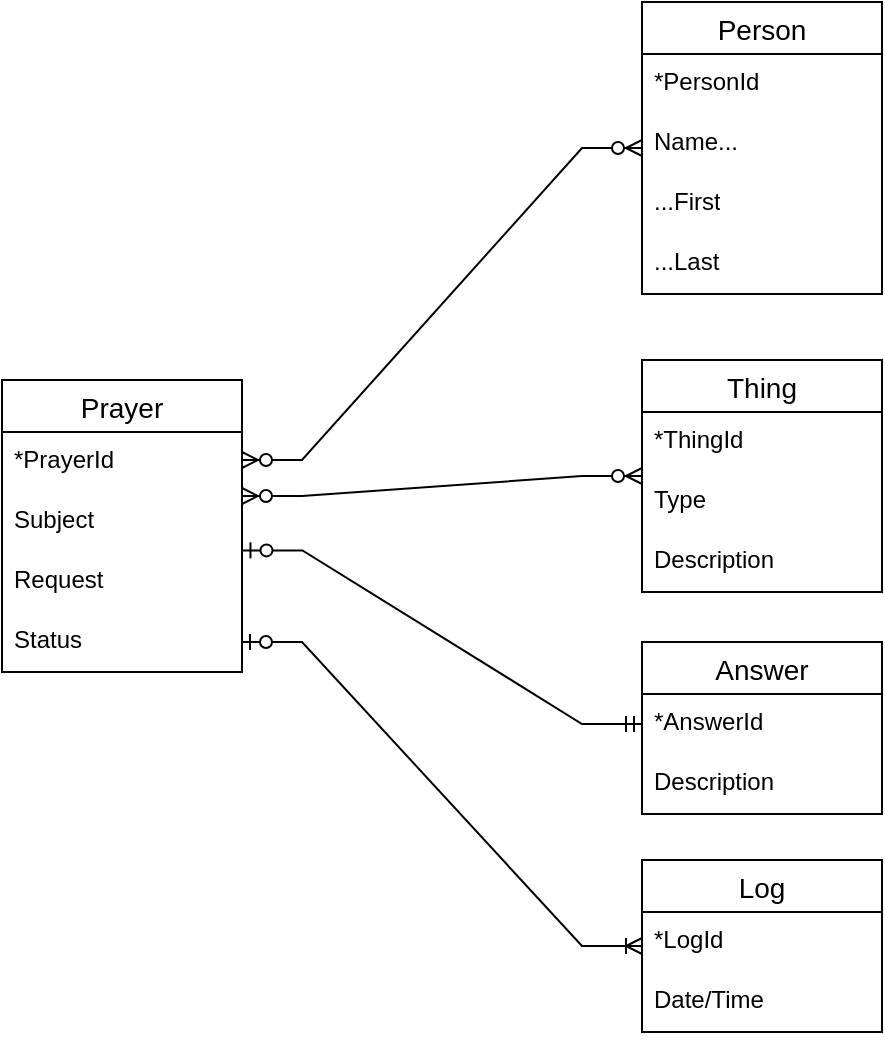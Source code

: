 <mxfile version="26.0.9">
  <diagram id="R2lEEEUBdFMjLlhIrx00" name="Page-1">
    <mxGraphModel dx="1278" dy="625" grid="1" gridSize="10" guides="1" tooltips="1" connect="1" arrows="1" fold="1" page="1" pageScale="1" pageWidth="850" pageHeight="1100" math="0" shadow="0" extFonts="Permanent Marker^https://fonts.googleapis.com/css?family=Permanent+Marker">
      <root>
        <mxCell id="0" />
        <mxCell id="1" parent="0" />
        <mxCell id="VQnIeCWifAlYvw1B20Jr-1" value="Prayer" style="swimlane;fontStyle=0;childLayout=stackLayout;horizontal=1;startSize=26;horizontalStack=0;resizeParent=1;resizeParentMax=0;resizeLast=0;collapsible=1;marginBottom=0;align=center;fontSize=14;" parent="1" vertex="1">
          <mxGeometry x="160" y="320" width="120" height="146" as="geometry" />
        </mxCell>
        <mxCell id="VQnIeCWifAlYvw1B20Jr-2" value="*PrayerId" style="text;strokeColor=none;fillColor=none;spacingLeft=4;spacingRight=4;overflow=hidden;rotatable=0;points=[[0,0.5],[1,0.5]];portConstraint=eastwest;fontSize=12;whiteSpace=wrap;html=1;" parent="VQnIeCWifAlYvw1B20Jr-1" vertex="1">
          <mxGeometry y="26" width="120" height="30" as="geometry" />
        </mxCell>
        <mxCell id="VQnIeCWifAlYvw1B20Jr-3" value="Subject" style="text;strokeColor=none;fillColor=none;spacingLeft=4;spacingRight=4;overflow=hidden;rotatable=0;points=[[0,0.5],[1,0.5]];portConstraint=eastwest;fontSize=12;whiteSpace=wrap;html=1;" parent="VQnIeCWifAlYvw1B20Jr-1" vertex="1">
          <mxGeometry y="56" width="120" height="30" as="geometry" />
        </mxCell>
        <mxCell id="VQnIeCWifAlYvw1B20Jr-4" value="Request" style="text;strokeColor=none;fillColor=none;spacingLeft=4;spacingRight=4;overflow=hidden;rotatable=0;points=[[0,0.5],[1,0.5]];portConstraint=eastwest;fontSize=12;whiteSpace=wrap;html=1;" parent="VQnIeCWifAlYvw1B20Jr-1" vertex="1">
          <mxGeometry y="86" width="120" height="30" as="geometry" />
        </mxCell>
        <mxCell id="VQnIeCWifAlYvw1B20Jr-18" value="Status" style="text;strokeColor=none;fillColor=none;spacingLeft=4;spacingRight=4;overflow=hidden;rotatable=0;points=[[0,0.5],[1,0.5]];portConstraint=eastwest;fontSize=12;whiteSpace=wrap;html=1;" parent="VQnIeCWifAlYvw1B20Jr-1" vertex="1">
          <mxGeometry y="116" width="120" height="30" as="geometry" />
        </mxCell>
        <mxCell id="VQnIeCWifAlYvw1B20Jr-23" value="Person" style="swimlane;fontStyle=0;childLayout=stackLayout;horizontal=1;startSize=26;horizontalStack=0;resizeParent=1;resizeParentMax=0;resizeLast=0;collapsible=1;marginBottom=0;align=center;fontSize=14;" parent="1" vertex="1">
          <mxGeometry x="480" y="131" width="120" height="146" as="geometry" />
        </mxCell>
        <mxCell id="VQnIeCWifAlYvw1B20Jr-24" value="*PersonId" style="text;strokeColor=none;fillColor=none;spacingLeft=4;spacingRight=4;overflow=hidden;rotatable=0;points=[[0,0.5],[1,0.5]];portConstraint=eastwest;fontSize=12;whiteSpace=wrap;html=1;" parent="VQnIeCWifAlYvw1B20Jr-23" vertex="1">
          <mxGeometry y="26" width="120" height="30" as="geometry" />
        </mxCell>
        <mxCell id="VQnIeCWifAlYvw1B20Jr-26" value="Name..." style="text;strokeColor=none;fillColor=none;spacingLeft=4;spacingRight=4;overflow=hidden;rotatable=0;points=[[0,0.5],[1,0.5]];portConstraint=eastwest;fontSize=12;whiteSpace=wrap;html=1;" parent="VQnIeCWifAlYvw1B20Jr-23" vertex="1">
          <mxGeometry y="56" width="120" height="30" as="geometry" />
        </mxCell>
        <mxCell id="VQnIeCWifAlYvw1B20Jr-27" value="...First" style="text;strokeColor=none;fillColor=none;spacingLeft=4;spacingRight=4;overflow=hidden;rotatable=0;points=[[0,0.5],[1,0.5]];portConstraint=eastwest;fontSize=12;whiteSpace=wrap;html=1;" parent="VQnIeCWifAlYvw1B20Jr-23" vertex="1">
          <mxGeometry y="86" width="120" height="30" as="geometry" />
        </mxCell>
        <mxCell id="VQnIeCWifAlYvw1B20Jr-28" value="...Last" style="text;strokeColor=none;fillColor=none;spacingLeft=4;spacingRight=4;overflow=hidden;rotatable=0;points=[[0,0.5],[1,0.5]];portConstraint=eastwest;fontSize=12;whiteSpace=wrap;html=1;" parent="VQnIeCWifAlYvw1B20Jr-23" vertex="1">
          <mxGeometry y="116" width="120" height="30" as="geometry" />
        </mxCell>
        <mxCell id="VQnIeCWifAlYvw1B20Jr-29" value="Thing" style="swimlane;fontStyle=0;childLayout=stackLayout;horizontal=1;startSize=26;horizontalStack=0;resizeParent=1;resizeParentMax=0;resizeLast=0;collapsible=1;marginBottom=0;align=center;fontSize=14;" parent="1" vertex="1">
          <mxGeometry x="480" y="310" width="120" height="116" as="geometry" />
        </mxCell>
        <mxCell id="VQnIeCWifAlYvw1B20Jr-30" value="*ThingId" style="text;strokeColor=none;fillColor=none;spacingLeft=4;spacingRight=4;overflow=hidden;rotatable=0;points=[[0,0.5],[1,0.5]];portConstraint=eastwest;fontSize=12;whiteSpace=wrap;html=1;" parent="VQnIeCWifAlYvw1B20Jr-29" vertex="1">
          <mxGeometry y="26" width="120" height="30" as="geometry" />
        </mxCell>
        <mxCell id="VQnIeCWifAlYvw1B20Jr-31" value="Type" style="text;strokeColor=none;fillColor=none;spacingLeft=4;spacingRight=4;overflow=hidden;rotatable=0;points=[[0,0.5],[1,0.5]];portConstraint=eastwest;fontSize=12;whiteSpace=wrap;html=1;" parent="VQnIeCWifAlYvw1B20Jr-29" vertex="1">
          <mxGeometry y="56" width="120" height="30" as="geometry" />
        </mxCell>
        <mxCell id="VQnIeCWifAlYvw1B20Jr-32" value="Description" style="text;strokeColor=none;fillColor=none;spacingLeft=4;spacingRight=4;overflow=hidden;rotatable=0;points=[[0,0.5],[1,0.5]];portConstraint=eastwest;fontSize=12;whiteSpace=wrap;html=1;" parent="VQnIeCWifAlYvw1B20Jr-29" vertex="1">
          <mxGeometry y="86" width="120" height="30" as="geometry" />
        </mxCell>
        <mxCell id="VQnIeCWifAlYvw1B20Jr-35" value="Answer" style="swimlane;fontStyle=0;childLayout=stackLayout;horizontal=1;startSize=26;horizontalStack=0;resizeParent=1;resizeParentMax=0;resizeLast=0;collapsible=1;marginBottom=0;align=center;fontSize=14;" parent="1" vertex="1">
          <mxGeometry x="480" y="451" width="120" height="86" as="geometry" />
        </mxCell>
        <mxCell id="VQnIeCWifAlYvw1B20Jr-36" value="*AnswerId" style="text;strokeColor=none;fillColor=none;spacingLeft=4;spacingRight=4;overflow=hidden;rotatable=0;points=[[0,0.5],[1,0.5]];portConstraint=eastwest;fontSize=12;whiteSpace=wrap;html=1;" parent="VQnIeCWifAlYvw1B20Jr-35" vertex="1">
          <mxGeometry y="26" width="120" height="30" as="geometry" />
        </mxCell>
        <mxCell id="VQnIeCWifAlYvw1B20Jr-40" value="Description" style="text;strokeColor=none;fillColor=none;spacingLeft=4;spacingRight=4;overflow=hidden;rotatable=0;points=[[0,0.5],[1,0.5]];portConstraint=eastwest;fontSize=12;whiteSpace=wrap;html=1;" parent="VQnIeCWifAlYvw1B20Jr-35" vertex="1">
          <mxGeometry y="56" width="120" height="30" as="geometry" />
        </mxCell>
        <mxCell id="VQnIeCWifAlYvw1B20Jr-47" value="Log" style="swimlane;fontStyle=0;childLayout=stackLayout;horizontal=1;startSize=26;horizontalStack=0;resizeParent=1;resizeParentMax=0;resizeLast=0;collapsible=1;marginBottom=0;align=center;fontSize=14;" parent="1" vertex="1">
          <mxGeometry x="480" y="560" width="120" height="86" as="geometry" />
        </mxCell>
        <mxCell id="VQnIeCWifAlYvw1B20Jr-48" value="*LogId" style="text;strokeColor=none;fillColor=none;spacingLeft=4;spacingRight=4;overflow=hidden;rotatable=0;points=[[0,0.5],[1,0.5]];portConstraint=eastwest;fontSize=12;whiteSpace=wrap;html=1;" parent="VQnIeCWifAlYvw1B20Jr-47" vertex="1">
          <mxGeometry y="26" width="120" height="30" as="geometry" />
        </mxCell>
        <mxCell id="VQnIeCWifAlYvw1B20Jr-49" value="Date/Time" style="text;strokeColor=none;fillColor=none;spacingLeft=4;spacingRight=4;overflow=hidden;rotatable=0;points=[[0,0.5],[1,0.5]];portConstraint=eastwest;fontSize=12;whiteSpace=wrap;html=1;" parent="VQnIeCWifAlYvw1B20Jr-47" vertex="1">
          <mxGeometry y="56" width="120" height="30" as="geometry" />
        </mxCell>
        <mxCell id="VQnIeCWifAlYvw1B20Jr-54" value="" style="edgeStyle=entityRelationEdgeStyle;fontSize=12;html=1;endArrow=ERzeroToMany;endFill=1;startArrow=ERzeroToMany;rounded=0;" parent="1" target="VQnIeCWifAlYvw1B20Jr-23" edge="1">
          <mxGeometry width="100" height="100" relative="1" as="geometry">
            <mxPoint x="280" y="360" as="sourcePoint" />
            <mxPoint x="380" y="260" as="targetPoint" />
          </mxGeometry>
        </mxCell>
        <mxCell id="VQnIeCWifAlYvw1B20Jr-55" value="" style="edgeStyle=entityRelationEdgeStyle;fontSize=12;html=1;endArrow=ERzeroToMany;endFill=1;startArrow=ERzeroToMany;rounded=0;" parent="1" target="VQnIeCWifAlYvw1B20Jr-29" edge="1">
          <mxGeometry width="100" height="100" relative="1" as="geometry">
            <mxPoint x="280" y="378" as="sourcePoint" />
            <mxPoint x="480" y="250" as="targetPoint" />
          </mxGeometry>
        </mxCell>
        <mxCell id="VQnIeCWifAlYvw1B20Jr-61" value="" style="edgeStyle=entityRelationEdgeStyle;fontSize=12;html=1;endArrow=ERoneToMany;startArrow=ERzeroToOne;rounded=0;" parent="1" source="VQnIeCWifAlYvw1B20Jr-18" target="VQnIeCWifAlYvw1B20Jr-47" edge="1">
          <mxGeometry width="100" height="100" relative="1" as="geometry">
            <mxPoint x="250" y="570" as="sourcePoint" />
            <mxPoint x="449" y="640" as="targetPoint" />
          </mxGeometry>
        </mxCell>
        <mxCell id="AjrheUh0nOPQb3Y5bk0g-1" value="" style="edgeStyle=entityRelationEdgeStyle;fontSize=12;html=1;endArrow=ERzeroToOne;startArrow=ERmandOne;rounded=0;exitX=0;exitY=0.5;exitDx=0;exitDy=0;entryX=1.002;entryY=-0.027;entryDx=0;entryDy=0;entryPerimeter=0;" parent="1" source="VQnIeCWifAlYvw1B20Jr-36" target="VQnIeCWifAlYvw1B20Jr-4" edge="1">
          <mxGeometry width="100" height="100" relative="1" as="geometry">
            <mxPoint x="230" y="670" as="sourcePoint" />
            <mxPoint x="320" y="400" as="targetPoint" />
          </mxGeometry>
        </mxCell>
      </root>
    </mxGraphModel>
  </diagram>
</mxfile>
